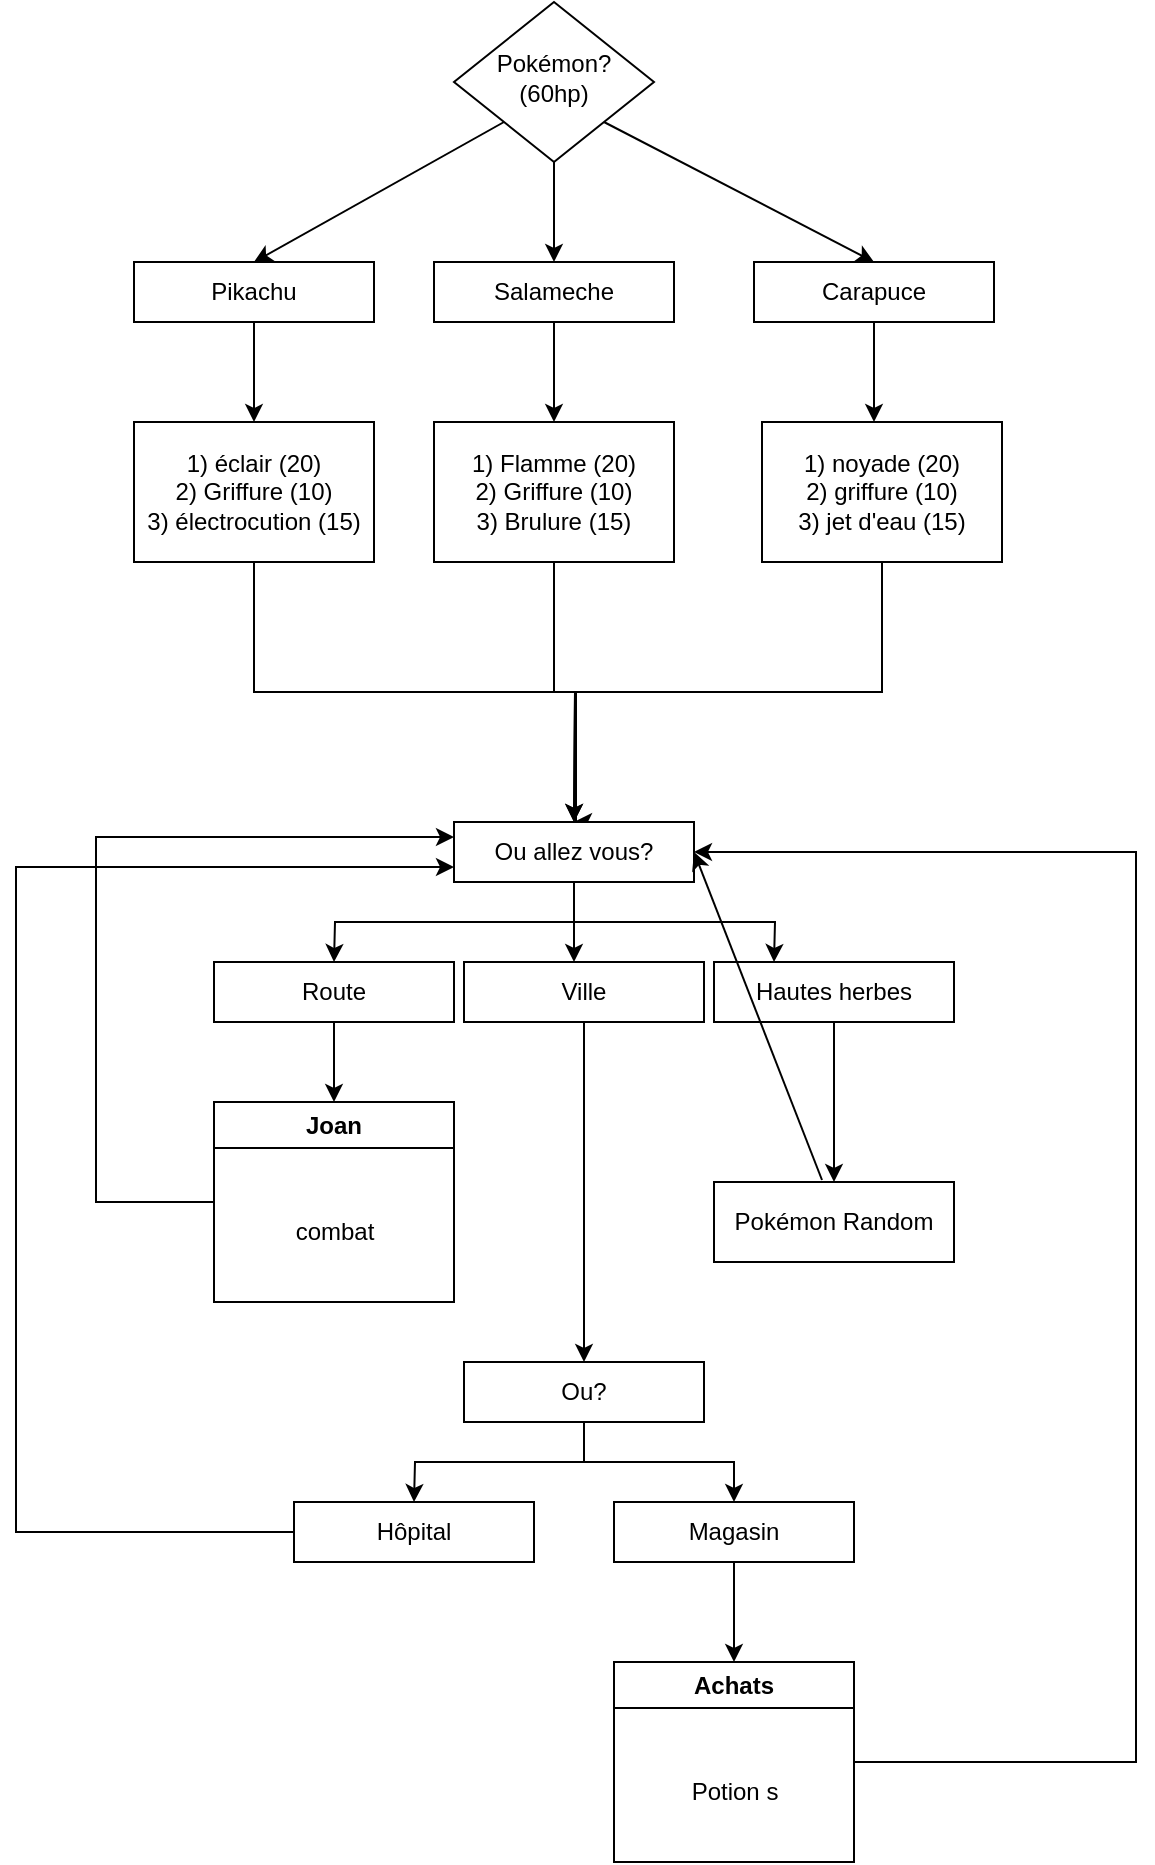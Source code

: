 <mxfile version="26.2.14">
  <diagram id="C5RBs43oDa-KdzZeNtuy" name="Page-1">
    <mxGraphModel dx="1746" dy="1012" grid="1" gridSize="10" guides="1" tooltips="1" connect="1" arrows="1" fold="1" page="1" pageScale="1" pageWidth="827" pageHeight="1169" math="0" shadow="0">
      <root>
        <mxCell id="WIyWlLk6GJQsqaUBKTNV-0" />
        <mxCell id="WIyWlLk6GJQsqaUBKTNV-1" parent="WIyWlLk6GJQsqaUBKTNV-0" />
        <mxCell id="WIyWlLk6GJQsqaUBKTNV-6" value="Pokémon?&lt;div&gt;(60hp)&lt;/div&gt;" style="rhombus;whiteSpace=wrap;html=1;shadow=0;fontFamily=Helvetica;fontSize=12;align=center;strokeWidth=1;spacing=6;spacingTop=-4;" parent="WIyWlLk6GJQsqaUBKTNV-1" vertex="1">
          <mxGeometry x="260" y="110" width="100" height="80" as="geometry" />
        </mxCell>
        <mxCell id="zKvKt3w6SfDYVYpyw9vv-2" value="" style="endArrow=classic;html=1;rounded=0;exitX=1;exitY=1;exitDx=0;exitDy=0;" parent="WIyWlLk6GJQsqaUBKTNV-1" source="WIyWlLk6GJQsqaUBKTNV-6" edge="1">
          <mxGeometry width="50" height="50" relative="1" as="geometry">
            <mxPoint x="390" y="390" as="sourcePoint" />
            <mxPoint x="470" y="240" as="targetPoint" />
          </mxGeometry>
        </mxCell>
        <mxCell id="zKvKt3w6SfDYVYpyw9vv-3" value="" style="endArrow=classic;html=1;rounded=0;exitX=0;exitY=1;exitDx=0;exitDy=0;" parent="WIyWlLk6GJQsqaUBKTNV-1" source="WIyWlLk6GJQsqaUBKTNV-6" edge="1">
          <mxGeometry width="50" height="50" relative="1" as="geometry">
            <mxPoint x="345" y="180" as="sourcePoint" />
            <mxPoint x="160" y="240" as="targetPoint" />
          </mxGeometry>
        </mxCell>
        <mxCell id="zKvKt3w6SfDYVYpyw9vv-23" value="" style="endArrow=classic;html=1;rounded=0;exitX=0.5;exitY=1;exitDx=0;exitDy=0;" parent="WIyWlLk6GJQsqaUBKTNV-1" source="WIyWlLk6GJQsqaUBKTNV-6" edge="1">
          <mxGeometry width="50" height="50" relative="1" as="geometry">
            <mxPoint x="345" y="180" as="sourcePoint" />
            <mxPoint x="310" y="240" as="targetPoint" />
          </mxGeometry>
        </mxCell>
        <mxCell id="zKvKt3w6SfDYVYpyw9vv-28" style="edgeStyle=orthogonalEdgeStyle;rounded=0;orthogonalLoop=1;jettySize=auto;html=1;exitX=0.5;exitY=1;exitDx=0;exitDy=0;" parent="WIyWlLk6GJQsqaUBKTNV-1" source="zKvKt3w6SfDYVYpyw9vv-25" edge="1">
          <mxGeometry relative="1" as="geometry">
            <mxPoint x="160" y="320" as="targetPoint" />
          </mxGeometry>
        </mxCell>
        <mxCell id="zKvKt3w6SfDYVYpyw9vv-25" value="Pikachu" style="rounded=0;whiteSpace=wrap;html=1;" parent="WIyWlLk6GJQsqaUBKTNV-1" vertex="1">
          <mxGeometry x="100" y="240" width="120" height="30" as="geometry" />
        </mxCell>
        <mxCell id="zKvKt3w6SfDYVYpyw9vv-29" style="edgeStyle=orthogonalEdgeStyle;rounded=0;orthogonalLoop=1;jettySize=auto;html=1;exitX=0.5;exitY=1;exitDx=0;exitDy=0;" parent="WIyWlLk6GJQsqaUBKTNV-1" source="zKvKt3w6SfDYVYpyw9vv-26" edge="1">
          <mxGeometry relative="1" as="geometry">
            <mxPoint x="310" y="320" as="targetPoint" />
          </mxGeometry>
        </mxCell>
        <mxCell id="zKvKt3w6SfDYVYpyw9vv-26" value="Salameche" style="rounded=0;whiteSpace=wrap;html=1;" parent="WIyWlLk6GJQsqaUBKTNV-1" vertex="1">
          <mxGeometry x="250" y="240" width="120" height="30" as="geometry" />
        </mxCell>
        <mxCell id="zKvKt3w6SfDYVYpyw9vv-30" style="edgeStyle=orthogonalEdgeStyle;rounded=0;orthogonalLoop=1;jettySize=auto;html=1;exitX=0.5;exitY=1;exitDx=0;exitDy=0;" parent="WIyWlLk6GJQsqaUBKTNV-1" source="zKvKt3w6SfDYVYpyw9vv-27" edge="1">
          <mxGeometry relative="1" as="geometry">
            <mxPoint x="470" y="320" as="targetPoint" />
          </mxGeometry>
        </mxCell>
        <mxCell id="zKvKt3w6SfDYVYpyw9vv-27" value="Carapuce" style="rounded=0;whiteSpace=wrap;html=1;" parent="WIyWlLk6GJQsqaUBKTNV-1" vertex="1">
          <mxGeometry x="410" y="240" width="120" height="30" as="geometry" />
        </mxCell>
        <mxCell id="zKvKt3w6SfDYVYpyw9vv-34" style="edgeStyle=orthogonalEdgeStyle;rounded=0;orthogonalLoop=1;jettySize=auto;html=1;exitX=0.5;exitY=1;exitDx=0;exitDy=0;" parent="WIyWlLk6GJQsqaUBKTNV-1" source="zKvKt3w6SfDYVYpyw9vv-31" edge="1">
          <mxGeometry relative="1" as="geometry">
            <mxPoint x="320" y="520" as="targetPoint" />
          </mxGeometry>
        </mxCell>
        <mxCell id="zKvKt3w6SfDYVYpyw9vv-31" value="1) éclair (20)&lt;div&gt;2) Griffure (10)&lt;/div&gt;&lt;div&gt;3) électrocution (15)&lt;span style=&quot;caret-color: rgba(0, 0, 0, 0); color: rgba(0, 0, 0, 0); font-family: monospace; font-size: 0px; text-align: start; white-space: nowrap;&quot;&gt;%3CmxGraphModel%3E%3Croot%3E%3CmxCell%20id%3D%220%22%2F%3E%3CmxCell%20id%3D%221%22%20parent%3D%220%22%2F%3E%3CmxCell%20id%3D%222%22%20value%3D%22Salameche%22%20style%3D%22rounded%3D0%3BwhiteSpace%3Dwrap%3Bhtml%3D1%3B%22%20vertex%3D%221%22%20parent%3D%221%22%3E%3CmxGeometry%20x%3D%22250%22%20y%3D%22240%22%20width%3D%22120%22%20height%3D%2230%22%20as%3D%22geometry%22%2F%3E%3C%2FmxCell%3E%3C%2Froot%3E%3C%2FmxGraphModel%3E&lt;/span&gt;&lt;/div&gt;" style="rounded=0;whiteSpace=wrap;html=1;" parent="WIyWlLk6GJQsqaUBKTNV-1" vertex="1">
          <mxGeometry x="100" y="320" width="120" height="70" as="geometry" />
        </mxCell>
        <mxCell id="zKvKt3w6SfDYVYpyw9vv-35" style="edgeStyle=orthogonalEdgeStyle;rounded=0;orthogonalLoop=1;jettySize=auto;html=1;exitX=0.5;exitY=1;exitDx=0;exitDy=0;" parent="WIyWlLk6GJQsqaUBKTNV-1" source="zKvKt3w6SfDYVYpyw9vv-32" edge="1">
          <mxGeometry relative="1" as="geometry">
            <mxPoint x="320" y="520" as="targetPoint" />
            <Array as="points">
              <mxPoint x="310" y="455" />
              <mxPoint x="321" y="455" />
            </Array>
          </mxGeometry>
        </mxCell>
        <mxCell id="zKvKt3w6SfDYVYpyw9vv-32" value="1) Flamme (20)&lt;div&gt;2) Griffure (10)&lt;/div&gt;&lt;div&gt;3) Brulure (15)&lt;span style=&quot;caret-color: rgba(0, 0, 0, 0); color: rgba(0, 0, 0, 0); font-family: monospace; font-size: 0px; text-align: start; white-space: nowrap;&quot;&gt;%3CmxGraphModel%3E%3Croot%3E%3CmxCell%20id%3D%220%22%2F%3E%3CmxCell%20id%3D%221%22%20parent%3D%220%22%2F%3E%3CmxCell%20id%3D%222%22%20value%3D%22Salameche%22%20style%3D%22rounded%3D0%3BwhiteSpace%3Dwrap%3Bhtml%3D1%3B%22%20vertex%3D%221%22%20parent%3D%221%22%3E%3CmxGeometry%20x%3D%22250%22%20y%3D%22240%22%20width%3D%22120%22%20height%3D%2230%22%20as%3D%22geometry%22%2F%3E%3C%2FmxCell%3E%3C%2Froot%3E%3C%2FmxGraphModel%3E&lt;/span&gt;&lt;/div&gt;" style="rounded=0;whiteSpace=wrap;html=1;" parent="WIyWlLk6GJQsqaUBKTNV-1" vertex="1">
          <mxGeometry x="250" y="320" width="120" height="70" as="geometry" />
        </mxCell>
        <mxCell id="zKvKt3w6SfDYVYpyw9vv-36" style="edgeStyle=orthogonalEdgeStyle;rounded=0;orthogonalLoop=1;jettySize=auto;html=1;exitX=0.5;exitY=1;exitDx=0;exitDy=0;" parent="WIyWlLk6GJQsqaUBKTNV-1" source="zKvKt3w6SfDYVYpyw9vv-33" edge="1">
          <mxGeometry relative="1" as="geometry">
            <mxPoint x="320" y="520" as="targetPoint" />
          </mxGeometry>
        </mxCell>
        <mxCell id="zKvKt3w6SfDYVYpyw9vv-33" value="1) noyade (20)&lt;div&gt;2) griffure (10)&lt;/div&gt;&lt;div&gt;3) jet d&#39;eau (15)&lt;span style=&quot;caret-color: rgba(0, 0, 0, 0); color: rgba(0, 0, 0, 0); font-family: monospace; font-size: 0px; text-align: start; white-space: nowrap;&quot;&gt;%3CmxGraphModel%3E%3Croot%3E%3CmxCell%20id%3D%220%22%2F%3E%3CmxCell%20id%3D%221%22%20parent%3D%220%22%2F%3E%3CmxCell%20id%3D%222%22%20value%3D%22Salameche%22%20style%3D%22rounded%3D0%3BwhiteSpace%3Dwrap%3Bhtml%3D1%3B%22%20vertex%3D%221%22%20parent%3D%221%22%3E%3CmxGeometry%20x%3D%22250%22%20y%3D%22240%22%20width%3D%22120%22%20height%3D%2230%22%20as%3D%22geometry%22%2F%3E%3C%2FmxCell%3E%3C%2Froot%3E%3C%2FmxGraphModel%3E&lt;/span&gt;&lt;/div&gt;" style="rounded=0;whiteSpace=wrap;html=1;" parent="WIyWlLk6GJQsqaUBKTNV-1" vertex="1">
          <mxGeometry x="414" y="320" width="120" height="70" as="geometry" />
        </mxCell>
        <mxCell id="zKvKt3w6SfDYVYpyw9vv-38" style="edgeStyle=orthogonalEdgeStyle;rounded=0;orthogonalLoop=1;jettySize=auto;html=1;exitX=0.5;exitY=1;exitDx=0;exitDy=0;" parent="WIyWlLk6GJQsqaUBKTNV-1" source="zKvKt3w6SfDYVYpyw9vv-37" edge="1">
          <mxGeometry relative="1" as="geometry">
            <mxPoint x="200" y="590" as="targetPoint" />
          </mxGeometry>
        </mxCell>
        <mxCell id="zKvKt3w6SfDYVYpyw9vv-39" style="edgeStyle=orthogonalEdgeStyle;rounded=0;orthogonalLoop=1;jettySize=auto;html=1;exitX=0.5;exitY=1;exitDx=0;exitDy=0;" parent="WIyWlLk6GJQsqaUBKTNV-1" source="zKvKt3w6SfDYVYpyw9vv-37" edge="1">
          <mxGeometry relative="1" as="geometry">
            <mxPoint x="420" y="590" as="targetPoint" />
          </mxGeometry>
        </mxCell>
        <mxCell id="zKvKt3w6SfDYVYpyw9vv-42" style="edgeStyle=orthogonalEdgeStyle;rounded=0;orthogonalLoop=1;jettySize=auto;html=1;exitX=0.5;exitY=1;exitDx=0;exitDy=0;" parent="WIyWlLk6GJQsqaUBKTNV-1" source="zKvKt3w6SfDYVYpyw9vv-37" edge="1">
          <mxGeometry relative="1" as="geometry">
            <mxPoint x="320" y="590" as="targetPoint" />
          </mxGeometry>
        </mxCell>
        <mxCell id="zKvKt3w6SfDYVYpyw9vv-37" value="Ou allez vous?" style="rounded=0;whiteSpace=wrap;html=1;" parent="WIyWlLk6GJQsqaUBKTNV-1" vertex="1">
          <mxGeometry x="260" y="520" width="120" height="30" as="geometry" />
        </mxCell>
        <mxCell id="zKvKt3w6SfDYVYpyw9vv-44" style="edgeStyle=orthogonalEdgeStyle;rounded=0;orthogonalLoop=1;jettySize=auto;html=1;exitX=0.5;exitY=1;exitDx=0;exitDy=0;" parent="WIyWlLk6GJQsqaUBKTNV-1" source="zKvKt3w6SfDYVYpyw9vv-40" edge="1">
          <mxGeometry relative="1" as="geometry">
            <mxPoint x="200" y="660" as="targetPoint" />
          </mxGeometry>
        </mxCell>
        <mxCell id="zKvKt3w6SfDYVYpyw9vv-40" value="Route" style="rounded=0;whiteSpace=wrap;html=1;" parent="WIyWlLk6GJQsqaUBKTNV-1" vertex="1">
          <mxGeometry x="140" y="590" width="120" height="30" as="geometry" />
        </mxCell>
        <mxCell id="zKvKt3w6SfDYVYpyw9vv-41" value="Hautes herbes" style="rounded=0;whiteSpace=wrap;html=1;" parent="WIyWlLk6GJQsqaUBKTNV-1" vertex="1">
          <mxGeometry x="390" y="590" width="120" height="30" as="geometry" />
        </mxCell>
        <mxCell id="zKvKt3w6SfDYVYpyw9vv-52" style="edgeStyle=orthogonalEdgeStyle;rounded=0;orthogonalLoop=1;jettySize=auto;html=1;exitX=0.5;exitY=1;exitDx=0;exitDy=0;" parent="WIyWlLk6GJQsqaUBKTNV-1" source="zKvKt3w6SfDYVYpyw9vv-43" edge="1">
          <mxGeometry relative="1" as="geometry">
            <mxPoint x="325" y="790" as="targetPoint" />
          </mxGeometry>
        </mxCell>
        <mxCell id="zKvKt3w6SfDYVYpyw9vv-43" value="Ville" style="rounded=0;whiteSpace=wrap;html=1;" parent="WIyWlLk6GJQsqaUBKTNV-1" vertex="1">
          <mxGeometry x="265" y="590" width="120" height="30" as="geometry" />
        </mxCell>
        <mxCell id="zKvKt3w6SfDYVYpyw9vv-47" value="" style="endArrow=classic;html=1;rounded=0;entryX=0.5;entryY=0;entryDx=0;entryDy=0;exitX=0.5;exitY=1;exitDx=0;exitDy=0;" parent="WIyWlLk6GJQsqaUBKTNV-1" edge="1" target="zKvKt3w6SfDYVYpyw9vv-63" source="zKvKt3w6SfDYVYpyw9vv-41">
          <mxGeometry width="50" height="50" relative="1" as="geometry">
            <mxPoint x="510" y="610" as="sourcePoint" />
            <mxPoint x="700" y="610" as="targetPoint" />
            <Array as="points" />
          </mxGeometry>
        </mxCell>
        <mxCell id="zKvKt3w6SfDYVYpyw9vv-51" style="edgeStyle=orthogonalEdgeStyle;rounded=0;orthogonalLoop=1;jettySize=auto;html=1;entryX=0;entryY=0.25;entryDx=0;entryDy=0;" parent="WIyWlLk6GJQsqaUBKTNV-1" source="zKvKt3w6SfDYVYpyw9vv-49" target="zKvKt3w6SfDYVYpyw9vv-37" edge="1">
          <mxGeometry relative="1" as="geometry">
            <mxPoint x="80" y="520" as="targetPoint" />
            <Array as="points">
              <mxPoint x="81" y="710" />
              <mxPoint x="81" y="528" />
            </Array>
          </mxGeometry>
        </mxCell>
        <mxCell id="zKvKt3w6SfDYVYpyw9vv-49" value="Joan" style="swimlane;whiteSpace=wrap;html=1;" parent="WIyWlLk6GJQsqaUBKTNV-1" vertex="1">
          <mxGeometry x="140" y="660" width="120" height="100" as="geometry" />
        </mxCell>
        <mxCell id="zKvKt3w6SfDYVYpyw9vv-50" value="combat" style="text;html=1;align=center;verticalAlign=middle;resizable=0;points=[];autosize=1;strokeColor=none;fillColor=none;" parent="zKvKt3w6SfDYVYpyw9vv-49" vertex="1">
          <mxGeometry x="30" y="50" width="60" height="30" as="geometry" />
        </mxCell>
        <mxCell id="zKvKt3w6SfDYVYpyw9vv-54" style="edgeStyle=orthogonalEdgeStyle;rounded=0;orthogonalLoop=1;jettySize=auto;html=1;exitX=0.5;exitY=1;exitDx=0;exitDy=0;" parent="WIyWlLk6GJQsqaUBKTNV-1" source="zKvKt3w6SfDYVYpyw9vv-53" edge="1">
          <mxGeometry relative="1" as="geometry">
            <mxPoint x="240" y="860" as="targetPoint" />
          </mxGeometry>
        </mxCell>
        <mxCell id="zKvKt3w6SfDYVYpyw9vv-55" style="edgeStyle=orthogonalEdgeStyle;rounded=0;orthogonalLoop=1;jettySize=auto;html=1;exitX=0.5;exitY=1;exitDx=0;exitDy=0;" parent="WIyWlLk6GJQsqaUBKTNV-1" source="zKvKt3w6SfDYVYpyw9vv-53" target="zKvKt3w6SfDYVYpyw9vv-56" edge="1">
          <mxGeometry relative="1" as="geometry">
            <mxPoint x="410" y="860" as="targetPoint" />
          </mxGeometry>
        </mxCell>
        <mxCell id="zKvKt3w6SfDYVYpyw9vv-53" value="Ou?" style="rounded=0;whiteSpace=wrap;html=1;" parent="WIyWlLk6GJQsqaUBKTNV-1" vertex="1">
          <mxGeometry x="265" y="790" width="120" height="30" as="geometry" />
        </mxCell>
        <mxCell id="zKvKt3w6SfDYVYpyw9vv-59" style="edgeStyle=orthogonalEdgeStyle;rounded=0;orthogonalLoop=1;jettySize=auto;html=1;exitX=0.5;exitY=1;exitDx=0;exitDy=0;" parent="WIyWlLk6GJQsqaUBKTNV-1" source="zKvKt3w6SfDYVYpyw9vv-56" edge="1">
          <mxGeometry relative="1" as="geometry">
            <mxPoint x="400" y="940" as="targetPoint" />
          </mxGeometry>
        </mxCell>
        <mxCell id="zKvKt3w6SfDYVYpyw9vv-56" value="Magasin" style="rounded=0;whiteSpace=wrap;html=1;" parent="WIyWlLk6GJQsqaUBKTNV-1" vertex="1">
          <mxGeometry x="340" y="860" width="120" height="30" as="geometry" />
        </mxCell>
        <mxCell id="zKvKt3w6SfDYVYpyw9vv-58" style="edgeStyle=orthogonalEdgeStyle;rounded=0;orthogonalLoop=1;jettySize=auto;html=1;exitX=0;exitY=0.5;exitDx=0;exitDy=0;entryX=0;entryY=0.75;entryDx=0;entryDy=0;" parent="WIyWlLk6GJQsqaUBKTNV-1" source="zKvKt3w6SfDYVYpyw9vv-57" target="zKvKt3w6SfDYVYpyw9vv-37" edge="1">
          <mxGeometry relative="1" as="geometry">
            <mxPoint x="40" y="490" as="targetPoint" />
            <Array as="points">
              <mxPoint x="41" y="875" />
              <mxPoint x="41" y="543" />
            </Array>
          </mxGeometry>
        </mxCell>
        <mxCell id="zKvKt3w6SfDYVYpyw9vv-57" value="Hôpital" style="rounded=0;whiteSpace=wrap;html=1;" parent="WIyWlLk6GJQsqaUBKTNV-1" vertex="1">
          <mxGeometry x="180" y="860" width="120" height="30" as="geometry" />
        </mxCell>
        <mxCell id="zKvKt3w6SfDYVYpyw9vv-62" style="edgeStyle=orthogonalEdgeStyle;rounded=0;orthogonalLoop=1;jettySize=auto;html=1;exitX=1;exitY=0.5;exitDx=0;exitDy=0;entryX=1;entryY=0.5;entryDx=0;entryDy=0;" parent="WIyWlLk6GJQsqaUBKTNV-1" source="zKvKt3w6SfDYVYpyw9vv-60" target="zKvKt3w6SfDYVYpyw9vv-37" edge="1">
          <mxGeometry relative="1" as="geometry">
            <mxPoint x="600" y="540" as="targetPoint" />
            <Array as="points">
              <mxPoint x="601" y="990" />
              <mxPoint x="601" y="535" />
            </Array>
          </mxGeometry>
        </mxCell>
        <mxCell id="zKvKt3w6SfDYVYpyw9vv-60" value="Achats" style="swimlane;whiteSpace=wrap;html=1;" parent="WIyWlLk6GJQsqaUBKTNV-1" vertex="1">
          <mxGeometry x="340" y="940" width="120" height="100" as="geometry" />
        </mxCell>
        <mxCell id="zKvKt3w6SfDYVYpyw9vv-61" value="Potion s" style="text;html=1;align=center;verticalAlign=middle;resizable=0;points=[];autosize=1;strokeColor=none;fillColor=none;" parent="zKvKt3w6SfDYVYpyw9vv-60" vertex="1">
          <mxGeometry x="25" y="50" width="70" height="30" as="geometry" />
        </mxCell>
        <mxCell id="zKvKt3w6SfDYVYpyw9vv-63" value="Pokémon Random" style="rounded=0;whiteSpace=wrap;html=1;" parent="WIyWlLk6GJQsqaUBKTNV-1" vertex="1">
          <mxGeometry x="390" y="700" width="120" height="40" as="geometry" />
        </mxCell>
        <mxCell id="zKvKt3w6SfDYVYpyw9vv-64" value="" style="endArrow=classic;html=1;rounded=0;exitX=0.45;exitY=-0.025;exitDx=0;exitDy=0;exitPerimeter=0;entryX=1;entryY=0.5;entryDx=0;entryDy=0;" parent="WIyWlLk6GJQsqaUBKTNV-1" source="zKvKt3w6SfDYVYpyw9vv-63" target="zKvKt3w6SfDYVYpyw9vv-37" edge="1">
          <mxGeometry width="50" height="50" relative="1" as="geometry">
            <mxPoint x="699.5" y="585" as="sourcePoint" />
            <mxPoint x="690" y="530" as="targetPoint" />
          </mxGeometry>
        </mxCell>
      </root>
    </mxGraphModel>
  </diagram>
</mxfile>
